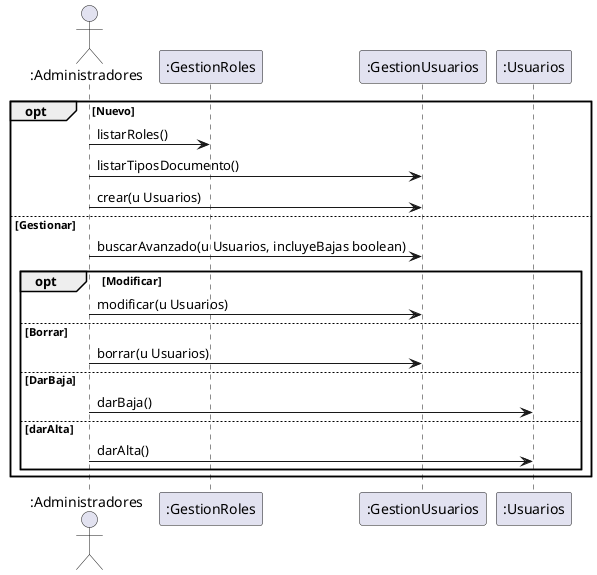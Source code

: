 @startuml GestionUsuarios
    actor ":Administradores" as Administradores
    participant ":GestionRoles" as GestionRoles
    participant ":GestionUsuarios" as GestionUsuarios
    participant ":Usuarios" as Usuarios
    opt Nuevo
        Administradores -> GestionRoles: listarRoles()
        Administradores -> GestionUsuarios: listarTiposDocumento()
        Administradores -> GestionUsuarios: crear(u Usuarios)
    else Gestionar
        Administradores -> GestionUsuarios: buscarAvanzado(u Usuarios, incluyeBajas boolean)
        opt Modificar
            Administradores -> GestionUsuarios: modificar(u Usuarios)
        else Borrar
            Administradores -> GestionUsuarios: borrar(u Usuarios)
        else DarBaja
            Administradores -> Usuarios: darBaja()
        else darAlta
            Administradores -> Usuarios: darAlta()
        end
    end
@enduml

@startuml GestionClientes
    actor ":Vendedores" as Vendedores
    participant ":GestionClientes" as GestionClientes
    participant ":Clientes" as Clientes
    opt Nuevo
        Vendedores -> GestionClientes: listarPaises()
        Vendedores -> GestionClientes: listarTiposDocumento()
        Vendedores -> GestionClientes: crear(c Clientes)
    else Gestionar
        Vendedores -> GestionClientes: buscarAvanzado(c Clientes, incluyeBajas boolean)
        opt Modificar
            Vendedores -> GestionClientes: listarPaises()
            Vendedores -> GestionClientes: listarTiposDocumento()
            Vendedores -> GestionClientes: modificar(c Clientes)
        else Borrar
            Vendedores -> GestionClientes: borrar(c Clientes)
        else DarBaja
            Vendedores -> Clientes: darBaja()
        else DarAlta
            Vendedores -> Clientes: darAlta()
        end
    end
@enduml

@startuml GestionDomicilios
    actor ":Vendedores" as Vendedores
    participant ":GestionClientes" as GestionClientes
    participant ":Paises" as Paises
    participant ":Ciudades" as Ciudades
    participant ":Clientes" as Clientes

    Vendedores -> GestionClientes: buscarAvanzado(c Clientes, incluyeBajas boolean)
    Vendedores -> Clientes: listarDomicilios()
    opt Crear
        Vendedores -> GestionClientes: listarPaises()
        Vendedores -> Paises: listarProvincias()
        Vendedores -> Ciudades: listarCiudades()
        Vendedores -> Clientes: crearDomicilio(d Domicilios)
    else Borrar
        Vendedores -> Clientes: borrar(d Domicilios)
    end
        
@enduml

@startuml GestionPresupuestos
    actor ":Vendedores" as Vendedores
    participant ":Presupuestos" as Presupuestos
    participant ":GestionPresupuestos" as GestionPresupuestos

    opt Nuevo
        Vendedores -> GestionClientes: buscarAvanzado(c Clientes, incluyeBajas boolean)
        Vendedores -> GestionPresupuestos: crear(p Presupuestos)
        loop Gestionar lineas presupuesto
            opt Nueva linea
                Vendedores -> GestionProductos: buscarAvanzado(p Productos, incluyeBajas boolean)
                Vendedores -> GestionProductosFinales: listarLustres()
                Vendedores -> GestionTelas: listarTelas()
                Vendedores -> Presupuestos: crearLineaPresupuesto(lp LineasPresupuesto)
            else Modificar linea
                Vendedores -> GestionProductos: buscarAvanzado(p Productos, incluyeBajas boolean)
                Vendedores -> GestionProductosFinales: listarLustres()
                Vendedores -> GestionTelas: listarTelas()
                Vendedores -> Presupuestos: modificarLineaPresupuesto(lp LineasPresupuesto)
            else Borrar linea
                Vendedores -> Presupuestos: borrarLineaPresupuesto(lp LineasPresupuesto)
            end
        end 
        Vendedores -> Presupuestos: pasarACreado()
    else Gestionar
        Vendedores -> GestionPresupuestos: buscarAvanzado(p Presupuestos, incluyeBajas boolean)
        opt Modificar
            Vendedores -> Presupuestos: listarLineasPresupuesto()
            loop Gestionar lineas presupuesto
                opt Nueva linea
                    Vendedores -> GestionProductos: buscarAvanzado(p Productos, incluyeBajas boolean)
                    Vendedores -> GestionProductosFinales: listarLustres()
                    Vendedores -> GestionTelas: listarTelas()
                    Vendedores -> Presupuestos: crearLineaPresupuesto(lp LineasPresupuesto)
                else Modificar linea
                    Vendedores -> GestionProductos: buscarAvanzado(p Productos, incluyeBajas boolean)
                    Vendedores -> GestionProductosFinales: listarLustres()
                    Vendedores -> GestionTelas: listarTelas()
                    Vendedores -> Presupuestos: modificarLineaPresupuesto(lp LineasPresupuesto)
                else Borrar linea
                    Vendedores -> Presupuestos: borrarLineaPresupuesto(lp LineasPresupuesto)
                end
            end
            Vendedores -> GestionPresupuestos: modificar(p Presupuestos)
        else Borrar
            Vendedores -> GestionPresupuestos: borrar(p Presupuestos)
        else Enviar por email
            Vendedores -> Presupuestos: enviarPresupuestoEmail()
        else Generar PDF
            Vendedores -> Presupuestos: generarPDF()
        else Transformar presupuesto en venta
            Vendedores -> GestionClientes: buscarAvanzado(c Clientes, incluyeBajas boolean)
            Vendedores -> Presupuestos: listarLineasPresupuesto()
            Vendedores -> GestionPresupuestos: transformarPresupuestoEnVenta(lp List<LineasPresupuesto>)
            'loop Gestionar lineas venta
            '    opt Nueva linea
            '        Vendedores -> GestionProductos: buscarAvanzado(p Productos, incluyeBajas boolean)
            '        Vendedores -> GestionProductosFinales: listarLustres()
            '        Vendedores -> GestionTelas: listarTelas()
            '        Vendedores -> Presupuestos: crearLineaPresupuesto(lp LineasPresupuesto)
            '    else Modificar linea
            '        Vendedores -> GestionProductos: buscarAvanzado(p Productos, incluyeBajas boolean)
            '        Vendedores -> GestionProductosFinales: listarLustres()
            '        Vendedores -> GestionTelas: listarTelas()
            '        Vendedores -> Presupuestos: modificarLineaPresupuesto(lp LineasPresupuesto)
            '    else Borrar linea
            '        Vendedores -> Presupuestos: borrarLineaPresupuesto(lp LineasPresupuesto)
            '    end
            'end
        end
    end
@enduml